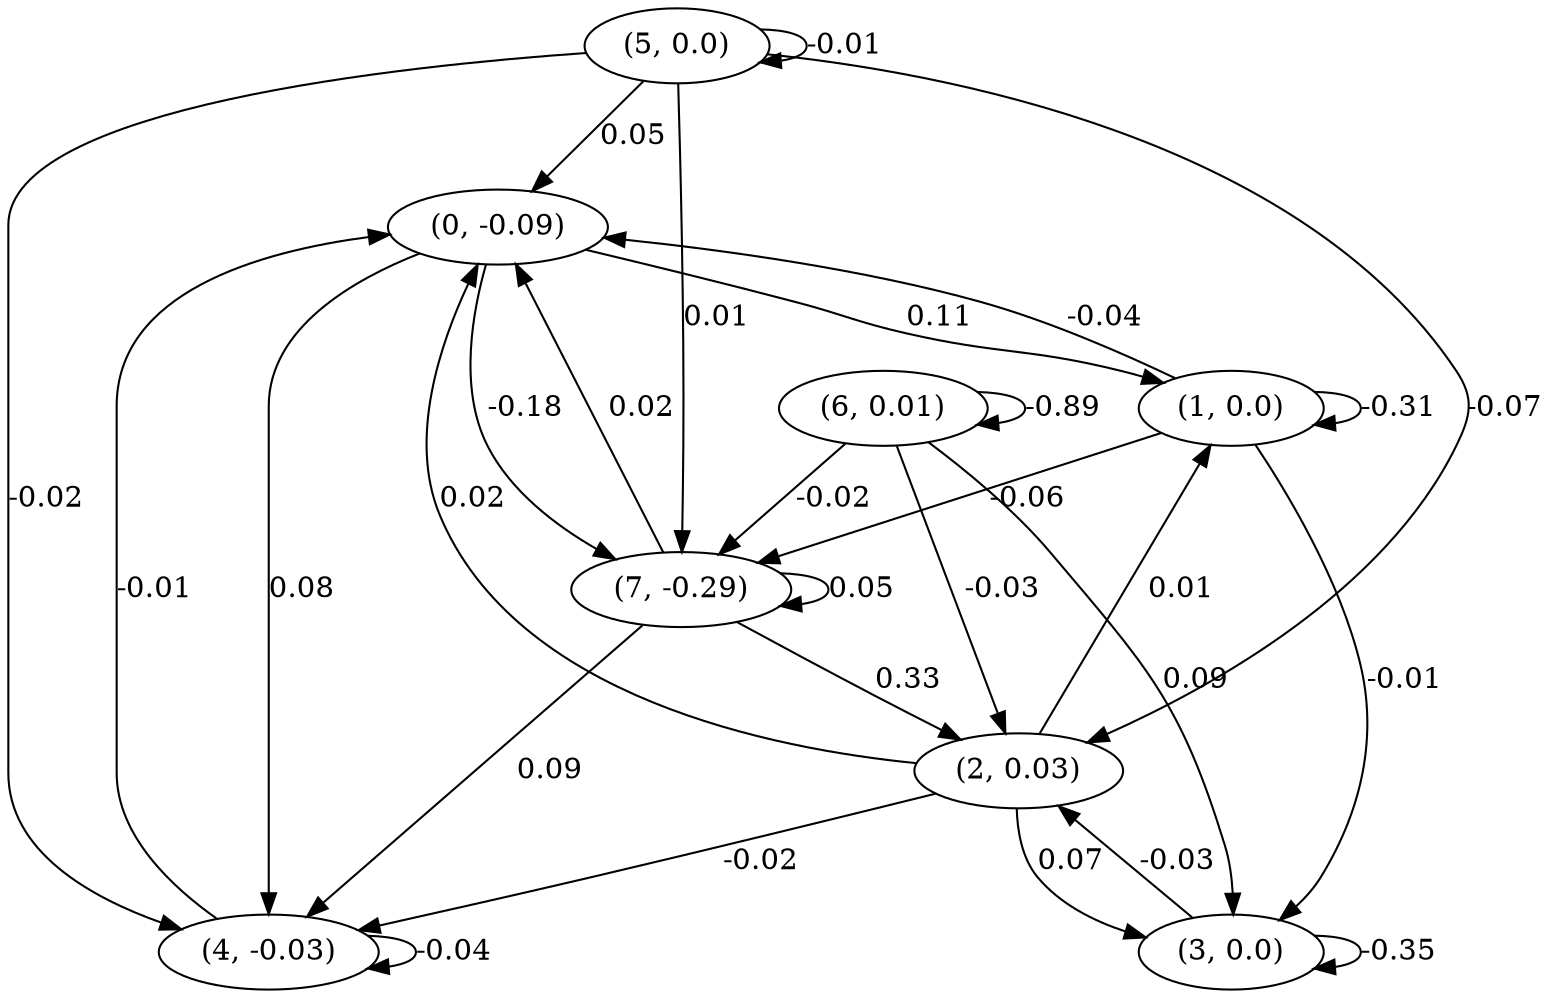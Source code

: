 digraph {
    0 [ label = "(0, -0.09)" ]
    1 [ label = "(1, 0.0)" ]
    2 [ label = "(2, 0.03)" ]
    3 [ label = "(3, 0.0)" ]
    4 [ label = "(4, -0.03)" ]
    5 [ label = "(5, 0.0)" ]
    6 [ label = "(6, 0.01)" ]
    7 [ label = "(7, -0.29)" ]
    1 -> 1 [ label = "-0.31" ]
    3 -> 3 [ label = "-0.35" ]
    4 -> 4 [ label = "-0.04" ]
    5 -> 5 [ label = "-0.01" ]
    6 -> 6 [ label = "-0.89" ]
    7 -> 7 [ label = "0.05" ]
    1 -> 0 [ label = "-0.04" ]
    2 -> 0 [ label = "0.02" ]
    4 -> 0 [ label = "-0.01" ]
    5 -> 0 [ label = "0.05" ]
    7 -> 0 [ label = "0.02" ]
    0 -> 1 [ label = "0.11" ]
    2 -> 1 [ label = "0.01" ]
    3 -> 2 [ label = "-0.03" ]
    5 -> 2 [ label = "-0.07" ]
    6 -> 2 [ label = "-0.03" ]
    7 -> 2 [ label = "0.33" ]
    1 -> 3 [ label = "-0.01" ]
    2 -> 3 [ label = "0.07" ]
    6 -> 3 [ label = "0.09" ]
    0 -> 4 [ label = "0.08" ]
    2 -> 4 [ label = "-0.02" ]
    5 -> 4 [ label = "-0.02" ]
    7 -> 4 [ label = "0.09" ]
    0 -> 7 [ label = "-0.18" ]
    1 -> 7 [ label = "-0.06" ]
    5 -> 7 [ label = "0.01" ]
    6 -> 7 [ label = "-0.02" ]
}

